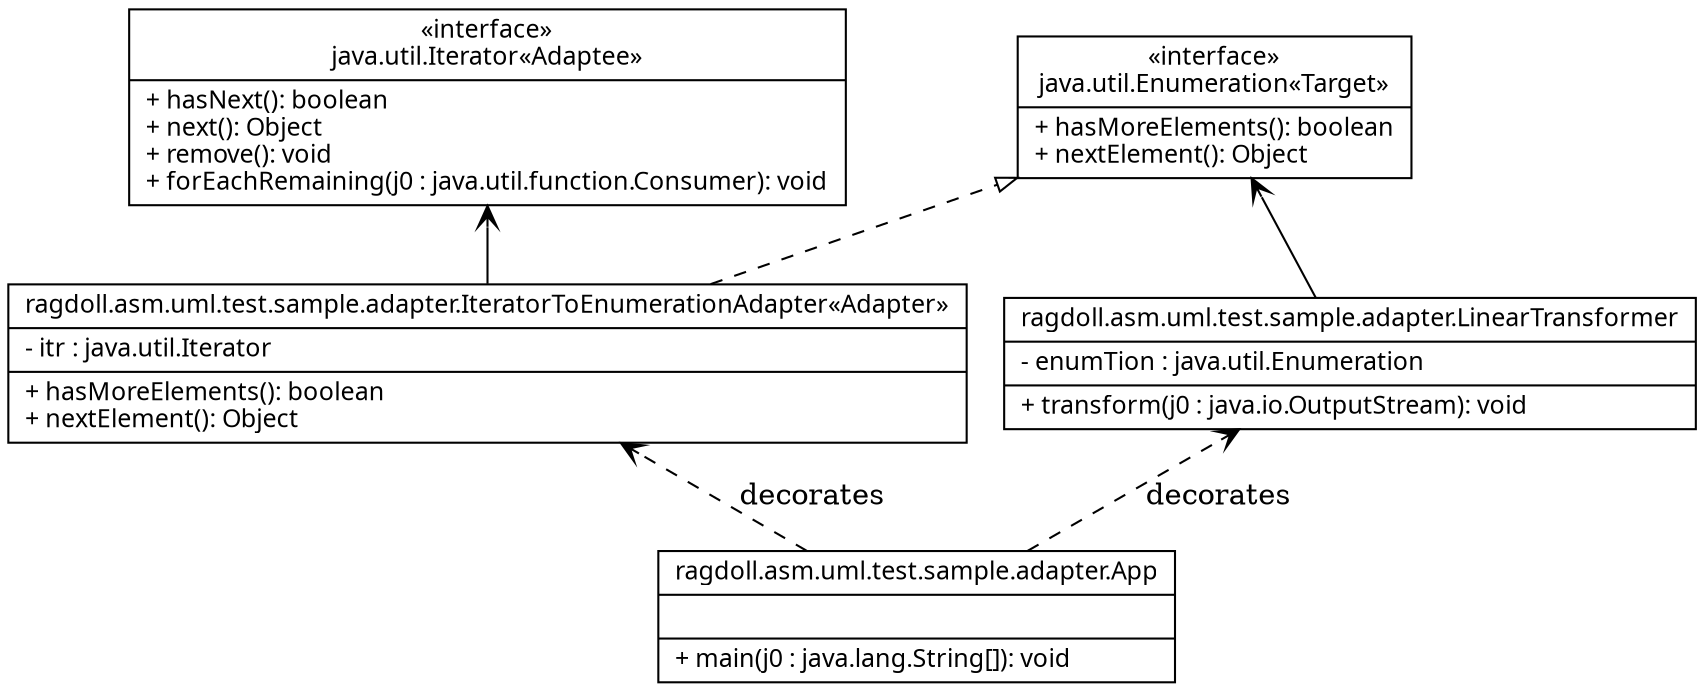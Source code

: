digraph G {
rankdir=BT;
fontname = "Times New Roman"
fontsize = 12
node [
fontname = "Times New Roman"
fontsize = 12
shape = "record"
]
"ragdoll.asm.uml.test.sample.adapter.IteratorToEnumerationAdapter" [
color=black
bgcolor="red"
label = "{ragdoll.asm.uml.test.sample.adapter.IteratorToEnumerationAdapter
«Adapter»\n|- itr : java.util.Iterator\l|+ hasMoreElements(): boolean\l+ nextElement(): Object\l}"
]
edge [
style = "dashed"
arrowhead = "empty"
]
"ragdoll.asm.uml.test.sample.adapter.IteratorToEnumerationAdapter" -> "java.util.Enumeration"
edge [
style = "solid"
arrowhead = "empty"
]
edge [
style = "dashed"
arrowhead = "vee"
]
edge [
style = "solid"
arrowhead = "vee"
]
"ragdoll.asm.uml.test.sample.adapter.IteratorToEnumerationAdapter" -> "java.util.Iterator"
"java.util.Iterator" [
color=black
bgcolor="red"
label = "{«interface»\njava.util.Iterator
«Adaptee»\n|+ hasNext(): boolean\l+ next(): Object\l+ remove(): void\l+ forEachRemaining(j0 : java.util.function.Consumer): void\l}"
]
edge [
style = "dashed"
arrowhead = "empty"
]
edge [
style = "solid"
arrowhead = "empty"
]
edge [
style = "dashed"
arrowhead = "vee"
]
edge [
style = "solid"
arrowhead = "vee"
]
"java.util.Enumeration" [
color=black
bgcolor="red"
label = "{«interface»\njava.util.Enumeration
«Target»\n|+ hasMoreElements(): boolean\l+ nextElement(): Object\l}"
]
edge [
style = "dashed"
arrowhead = "empty"
]
edge [
style = "solid"
arrowhead = "empty"
]
edge [
style = "dashed"
arrowhead = "vee"
]
edge [
style = "solid"
arrowhead = "vee"
]
"ragdoll.asm.uml.test.sample.adapter.LinearTransformer" [
color=black
bgcolor="white"
label = "{ragdoll.asm.uml.test.sample.adapter.LinearTransformer|- enumTion : java.util.Enumeration\l|+ transform(j0 : java.io.OutputStream): void\l}"
]
edge [
style = "dashed"
arrowhead = "empty"
]
edge [
style = "solid"
arrowhead = "empty"
]
edge [
style = "dashed"
arrowhead = "vee"
]
edge [
style = "solid"
arrowhead = "vee"
]
"ragdoll.asm.uml.test.sample.adapter.LinearTransformer" -> "java.util.Enumeration"
"ragdoll.asm.uml.test.sample.adapter.App" [
color=black
bgcolor="white"
label = "{ragdoll.asm.uml.test.sample.adapter.App||+ main(j0 : java.lang.String[]): void\l}"
]
edge [
style = "dashed"
arrowhead = "empty"
]
edge [
style = "solid"
arrowhead = "empty"
]
edge [
style = "dashed"
arrowhead = "vee"
label = "decorates"
]
"ragdoll.asm.uml.test.sample.adapter.App" -> "ragdoll.asm.uml.test.sample.adapter.IteratorToEnumerationAdapter"
"ragdoll.asm.uml.test.sample.adapter.App" -> "ragdoll.asm.uml.test.sample.adapter.LinearTransformer"
edge [
style = "solid"
arrowhead = "vee"
]
}

